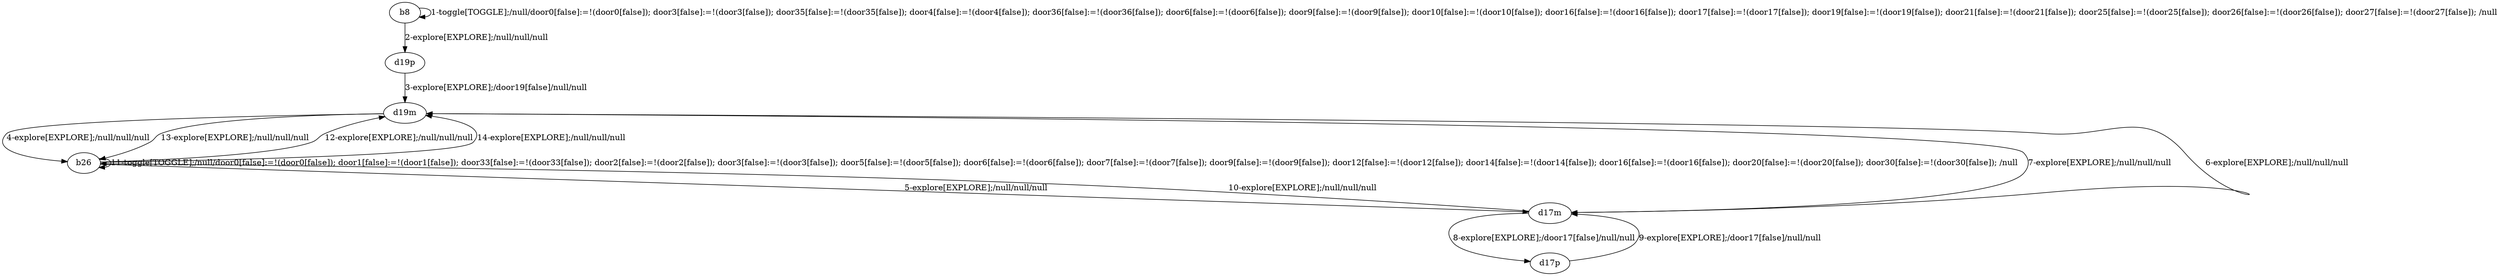 # Total number of goals covered by this test: 1
# d17p --> d17m

digraph g {
"b8" -> "b8" [label = "1-toggle[TOGGLE];/null/door0[false]:=!(door0[false]); door3[false]:=!(door3[false]); door35[false]:=!(door35[false]); door4[false]:=!(door4[false]); door36[false]:=!(door36[false]); door6[false]:=!(door6[false]); door9[false]:=!(door9[false]); door10[false]:=!(door10[false]); door16[false]:=!(door16[false]); door17[false]:=!(door17[false]); door19[false]:=!(door19[false]); door21[false]:=!(door21[false]); door25[false]:=!(door25[false]); door26[false]:=!(door26[false]); door27[false]:=!(door27[false]); /null"];
"b8" -> "d19p" [label = "2-explore[EXPLORE];/null/null/null"];
"d19p" -> "d19m" [label = "3-explore[EXPLORE];/door19[false]/null/null"];
"d19m" -> "b26" [label = "4-explore[EXPLORE];/null/null/null"];
"b26" -> "d17m" [label = "5-explore[EXPLORE];/null/null/null"];
"d17m" -> "d19m" [label = "6-explore[EXPLORE];/null/null/null"];
"d19m" -> "d17m" [label = "7-explore[EXPLORE];/null/null/null"];
"d17m" -> "d17p" [label = "8-explore[EXPLORE];/door17[false]/null/null"];
"d17p" -> "d17m" [label = "9-explore[EXPLORE];/door17[false]/null/null"];
"d17m" -> "b26" [label = "10-explore[EXPLORE];/null/null/null"];
"b26" -> "b26" [label = "11-toggle[TOGGLE];/null/door0[false]:=!(door0[false]); door1[false]:=!(door1[false]); door33[false]:=!(door33[false]); door2[false]:=!(door2[false]); door3[false]:=!(door3[false]); door5[false]:=!(door5[false]); door6[false]:=!(door6[false]); door7[false]:=!(door7[false]); door9[false]:=!(door9[false]); door12[false]:=!(door12[false]); door14[false]:=!(door14[false]); door16[false]:=!(door16[false]); door20[false]:=!(door20[false]); door30[false]:=!(door30[false]); /null"];
"b26" -> "d19m" [label = "12-explore[EXPLORE];/null/null/null"];
"d19m" -> "b26" [label = "13-explore[EXPLORE];/null/null/null"];
"b26" -> "d19m" [label = "14-explore[EXPLORE];/null/null/null"];
}